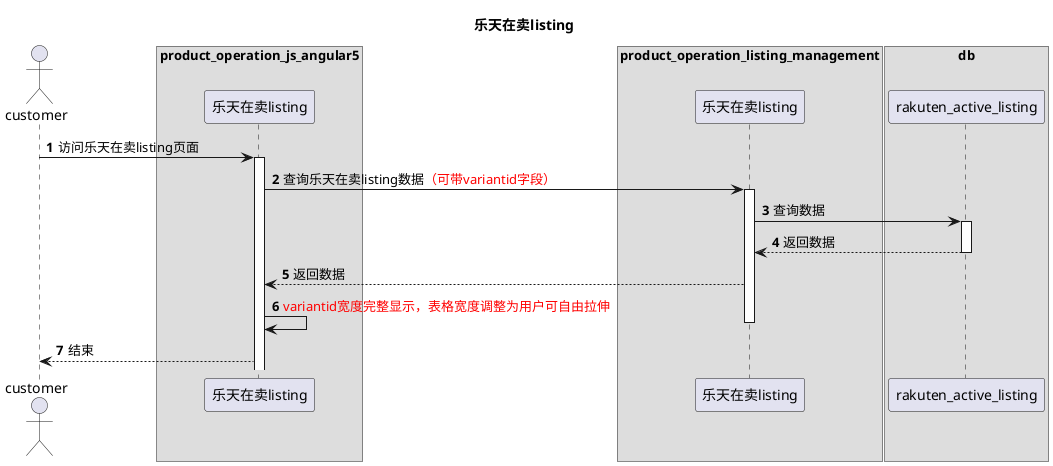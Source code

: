 @startuml
title 乐天在卖listing
autonumber
actor "customer" as customer

box "product_operation_js_angular5"
participant "乐天在卖listing" as p1
end box

box "product_operation_listing_management"
participant "乐天在卖listing" as n1
end box

box "db"
participant "rakuten_active_listing" as d1
end box

customer -> p1 : 访问乐天在卖listing页面
activate p1
p1 -> n1 : 查询乐天在卖listing数据<color #red>（可带variantid字段）
activate n1
n1 -> d1: 查询数据
activate d1
d1 --> n1 : 返回数据
deactivate d1
n1 --> p1 : 返回数据
p1 -> p1 : <color #red>variantid宽度完整显示，表格宽度调整为用户可自由拉伸
deactivate n1
p1 --> customer : 结束

@enduml
